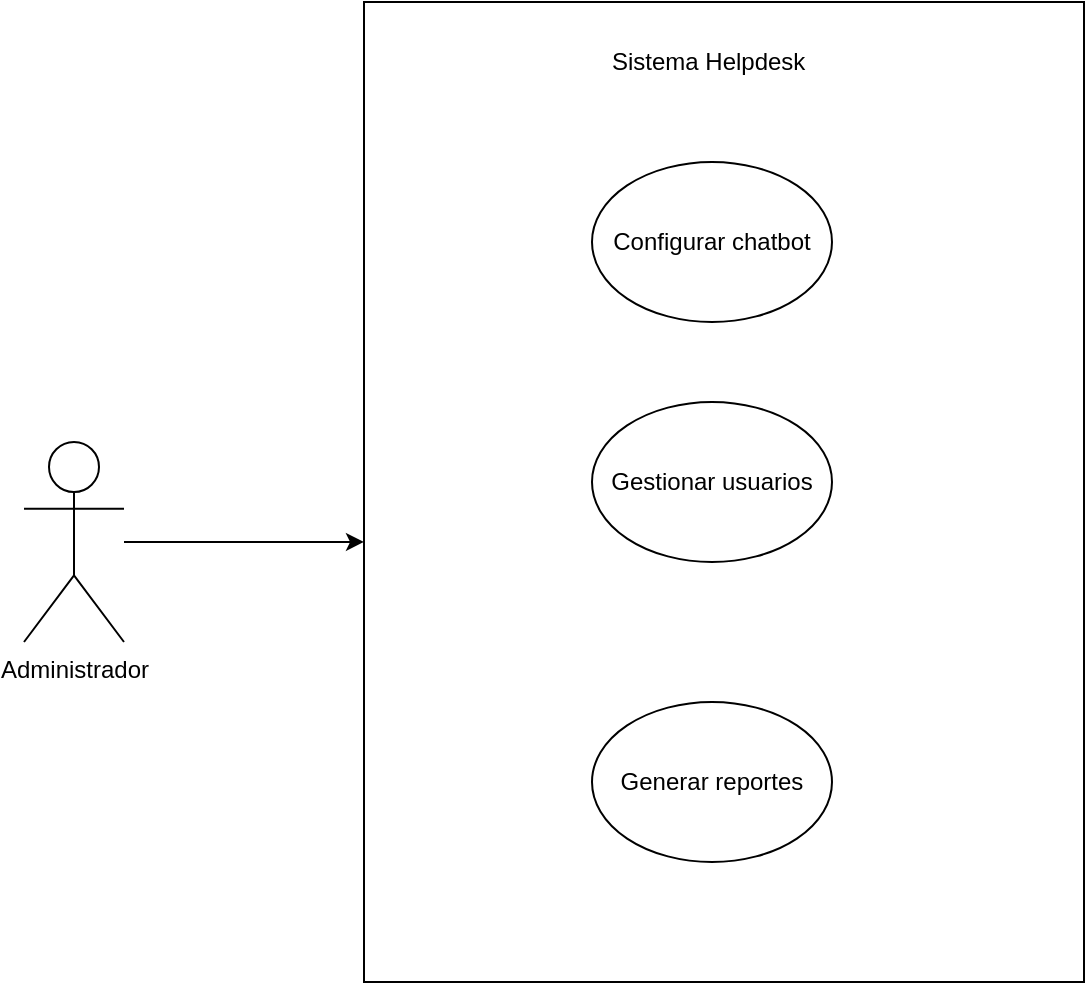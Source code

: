 <mxfile version="28.2.5" pages="2">
  <diagram name="Página-1" id="va8cWT0wQo8OfvhzT4jI">
    <mxGraphModel grid="1" page="1" gridSize="10" guides="1" tooltips="1" connect="1" arrows="1" fold="1" pageScale="1" pageWidth="827" pageHeight="1169" math="0" shadow="0">
      <root>
        <mxCell id="0" />
        <mxCell id="1" parent="0" />
        <mxCell id="ieuLfp4kG8oC1IbmgpXu-1" value="&lt;div&gt;&lt;font style=&quot;vertical-align: inherit;&quot; dir=&quot;auto&quot;&gt;&lt;font style=&quot;vertical-align: inherit;&quot; dir=&quot;auto&quot;&gt;Administrador&lt;/font&gt;&lt;/font&gt;&lt;/div&gt;" style="shape=umlActor;verticalLabelPosition=bottom;verticalAlign=top;html=1;outlineConnect=0;" vertex="1" parent="1">
          <mxGeometry x="70" y="300" width="50" height="100" as="geometry" />
        </mxCell>
        <mxCell id="ieuLfp4kG8oC1IbmgpXu-2" value="" style="rounded=0;whiteSpace=wrap;html=1;" vertex="1" parent="1">
          <mxGeometry x="240" y="80" width="360" height="490" as="geometry" />
        </mxCell>
        <mxCell id="ieuLfp4kG8oC1IbmgpXu-3" value="" style="endArrow=classic;html=1;rounded=0;entryX=0;entryY=0.551;entryDx=0;entryDy=0;entryPerimeter=0;" edge="1" parent="1" source="ieuLfp4kG8oC1IbmgpXu-1" target="ieuLfp4kG8oC1IbmgpXu-2">
          <mxGeometry width="50" height="50" relative="1" as="geometry">
            <mxPoint x="390" y="430" as="sourcePoint" />
            <mxPoint x="440" y="380" as="targetPoint" />
            <Array as="points">
              <mxPoint x="190" y="350" />
            </Array>
          </mxGeometry>
        </mxCell>
        <mxCell id="ieuLfp4kG8oC1IbmgpXu-4" value="&lt;font style=&quot;vertical-align: inherit;&quot; dir=&quot;auto&quot;&gt;&lt;font style=&quot;vertical-align: inherit;&quot; dir=&quot;auto&quot;&gt;Sistema Helpdesk&amp;nbsp;&lt;/font&gt;&lt;/font&gt;" style="text;html=1;align=center;verticalAlign=middle;whiteSpace=wrap;rounded=0;" vertex="1" parent="1">
          <mxGeometry x="334" y="90" width="160" height="40" as="geometry" />
        </mxCell>
        <mxCell id="queFJ3hu785A2iq3xZot-1" value="Configurar chatbot" style="ellipse;whiteSpace=wrap;html=1;" vertex="1" parent="1">
          <mxGeometry x="354" y="160" width="120" height="80" as="geometry" />
        </mxCell>
        <mxCell id="queFJ3hu785A2iq3xZot-2" value="Gestionar usuarios" style="ellipse;whiteSpace=wrap;html=1;" vertex="1" parent="1">
          <mxGeometry x="354" y="280" width="120" height="80" as="geometry" />
        </mxCell>
        <mxCell id="queFJ3hu785A2iq3xZot-3" value="Generar reportes" style="ellipse;whiteSpace=wrap;html=1;" vertex="1" parent="1">
          <mxGeometry x="354" y="430" width="120" height="80" as="geometry" />
        </mxCell>
      </root>
    </mxGraphModel>
  </diagram>
  <diagram id="OyDzUFEOg4iM0IGn4jiu" name="Página-2">
    <mxGraphModel grid="1" page="1" gridSize="10" guides="1" tooltips="1" connect="1" arrows="1" fold="1" pageScale="1" pageWidth="827" pageHeight="1169" math="0" shadow="0">
      <root>
        <mxCell id="0" />
        <mxCell id="1" parent="0" />
      </root>
    </mxGraphModel>
  </diagram>
</mxfile>
